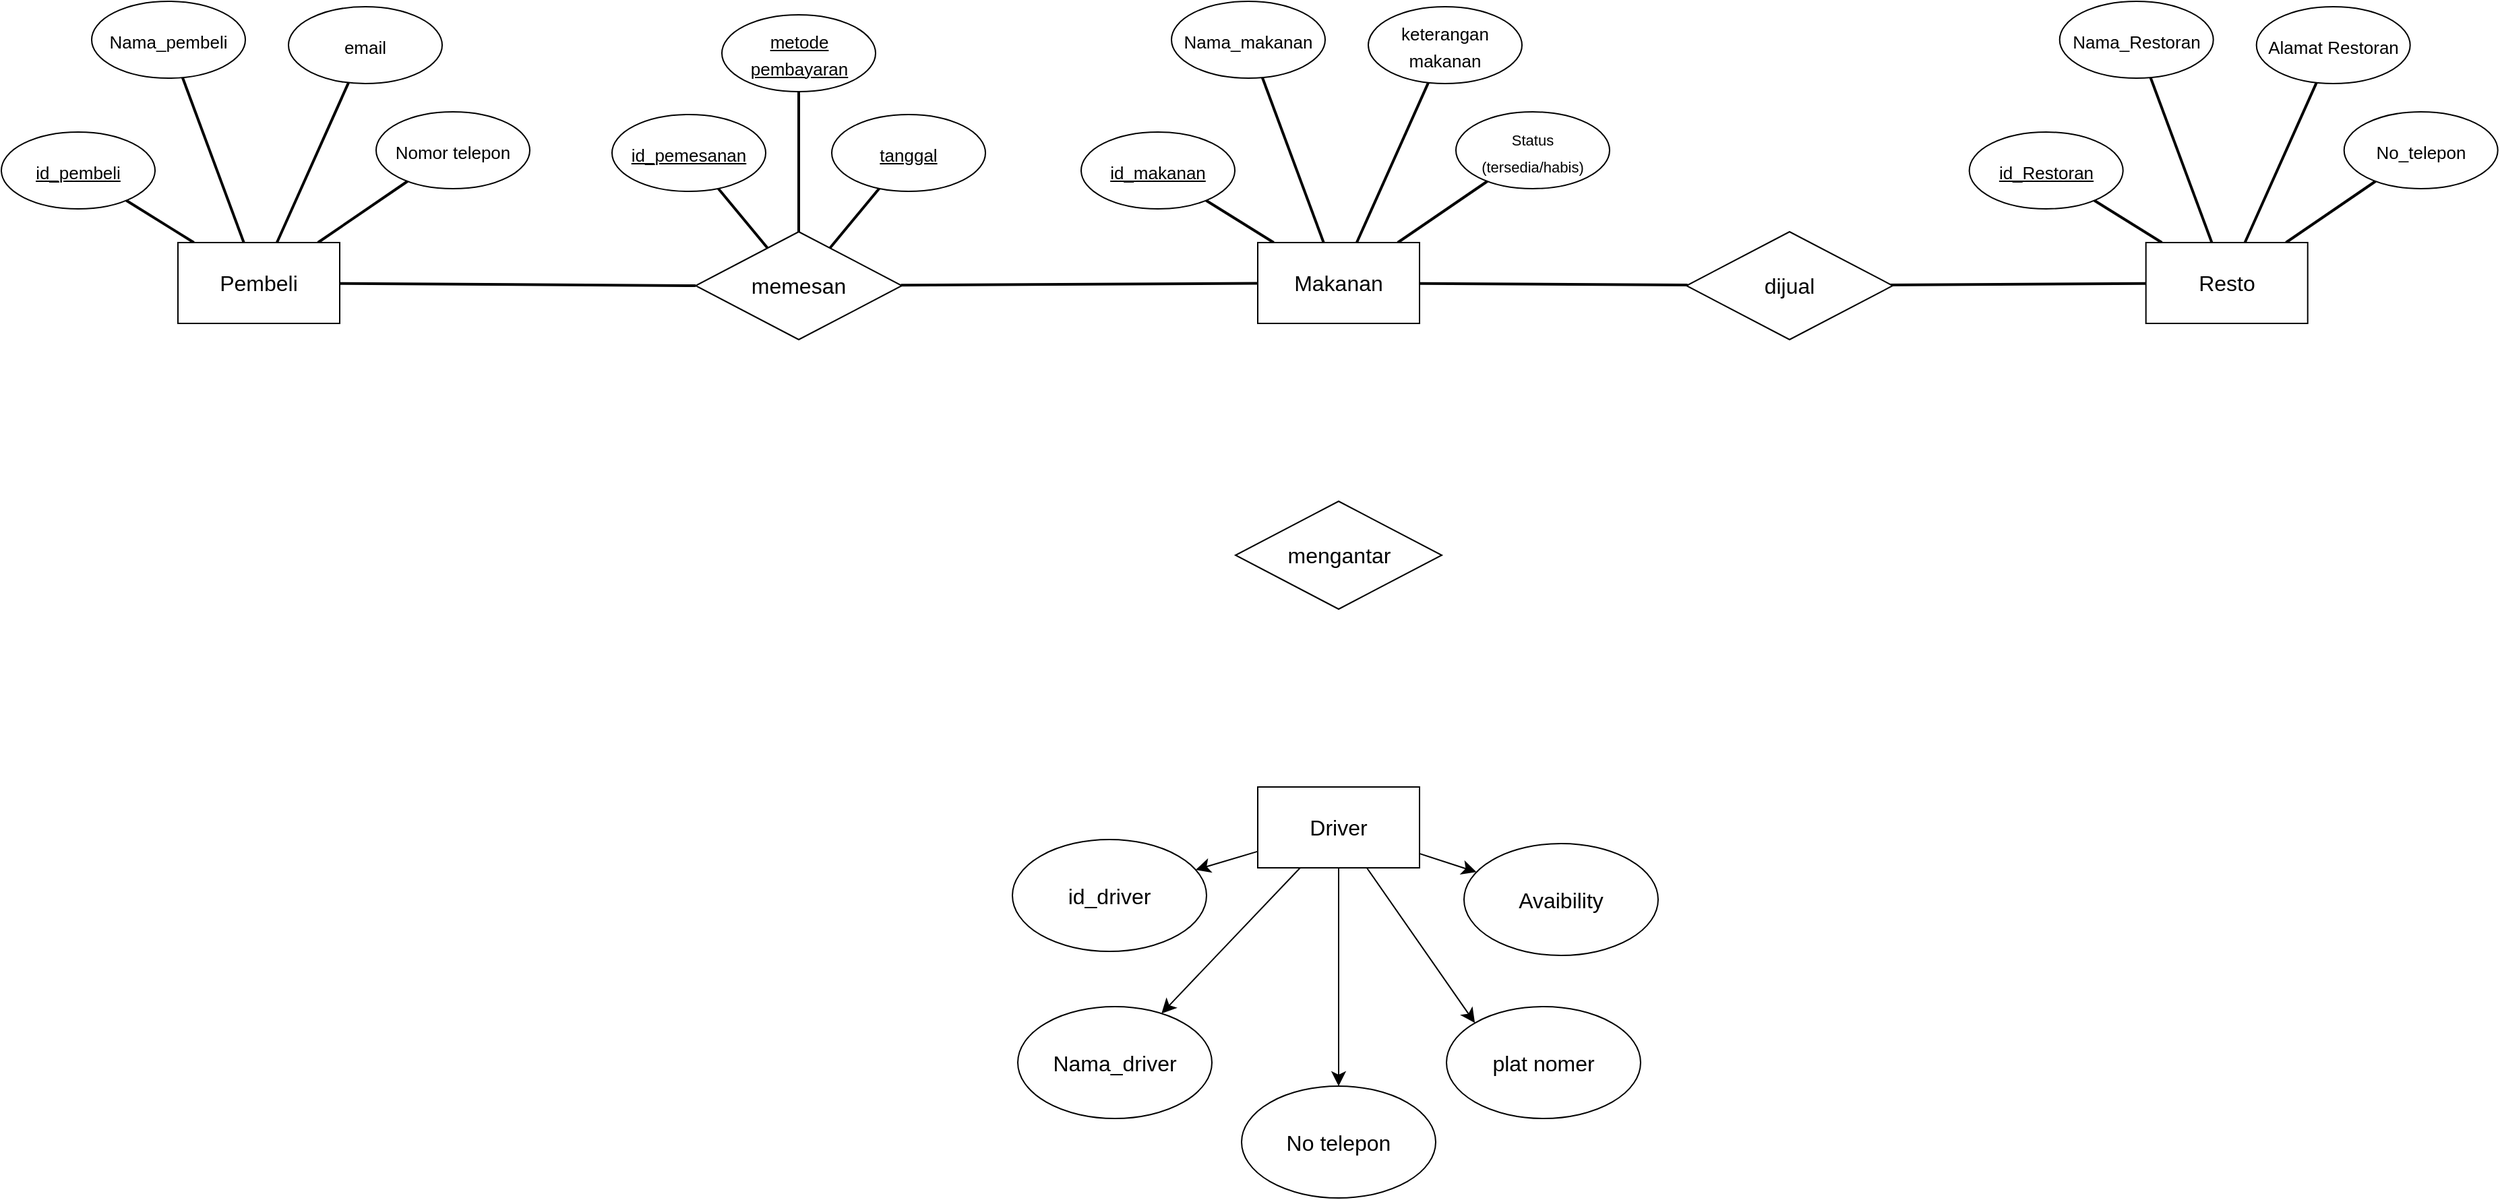 <mxfile version="21.0.6" type="github">
  <diagram name="Page-1" id="kpE2Phg5UG2O1yojQXth">
    <mxGraphModel dx="1534" dy="670" grid="0" gridSize="10" guides="1" tooltips="1" connect="1" arrows="1" fold="1" page="0" pageScale="1" pageWidth="850" pageHeight="1100" math="0" shadow="0">
      <root>
        <mxCell id="0" />
        <mxCell id="1" parent="0" />
        <mxCell id="WbsWjwDJcjXZ_kDhLRrN-7" style="edgeStyle=none;curved=1;rounded=0;orthogonalLoop=1;jettySize=auto;html=1;fontSize=12;endArrow=none;endFill=0;strokeWidth=2;" edge="1" parent="1" source="WbsWjwDJcjXZ_kDhLRrN-2" target="WbsWjwDJcjXZ_kDhLRrN-4">
          <mxGeometry relative="1" as="geometry" />
        </mxCell>
        <mxCell id="WbsWjwDJcjXZ_kDhLRrN-8" style="edgeStyle=none;curved=1;rounded=0;orthogonalLoop=1;jettySize=auto;html=1;fontSize=12;startSize=8;endSize=8;strokeWidth=2;endArrow=none;endFill=0;" edge="1" parent="1" source="WbsWjwDJcjXZ_kDhLRrN-2" target="WbsWjwDJcjXZ_kDhLRrN-3">
          <mxGeometry relative="1" as="geometry" />
        </mxCell>
        <mxCell id="WbsWjwDJcjXZ_kDhLRrN-9" style="edgeStyle=none;curved=1;rounded=0;orthogonalLoop=1;jettySize=auto;html=1;fontSize=12;startSize=8;endSize=8;endArrow=none;endFill=0;strokeWidth=2;" edge="1" parent="1" source="WbsWjwDJcjXZ_kDhLRrN-2" target="WbsWjwDJcjXZ_kDhLRrN-6">
          <mxGeometry relative="1" as="geometry" />
        </mxCell>
        <mxCell id="WbsWjwDJcjXZ_kDhLRrN-12" style="edgeStyle=none;curved=1;rounded=0;orthogonalLoop=1;jettySize=auto;html=1;fontSize=12;startSize=8;endSize=8;strokeWidth=2;endArrow=none;endFill=0;" edge="1" parent="1" source="WbsWjwDJcjXZ_kDhLRrN-2" target="WbsWjwDJcjXZ_kDhLRrN-5">
          <mxGeometry relative="1" as="geometry" />
        </mxCell>
        <mxCell id="WbsWjwDJcjXZ_kDhLRrN-54" style="edgeStyle=none;curved=1;rounded=0;orthogonalLoop=1;jettySize=auto;html=1;entryX=0;entryY=0.5;entryDx=0;entryDy=0;fontSize=12;startSize=8;endSize=8;endArrow=none;endFill=0;strokeWidth=2;" edge="1" parent="1" source="WbsWjwDJcjXZ_kDhLRrN-2" target="WbsWjwDJcjXZ_kDhLRrN-24">
          <mxGeometry relative="1" as="geometry" />
        </mxCell>
        <mxCell id="WbsWjwDJcjXZ_kDhLRrN-2" value="Pembeli" style="rounded=0;whiteSpace=wrap;html=1;fontSize=16;" vertex="1" parent="1">
          <mxGeometry x="46" y="259" width="120" height="60" as="geometry" />
        </mxCell>
        <mxCell id="WbsWjwDJcjXZ_kDhLRrN-3" value="&lt;font style=&quot;font-size: 13px;&quot;&gt;Nama_pembeli&lt;/font&gt;" style="ellipse;whiteSpace=wrap;html=1;fontSize=16;" vertex="1" parent="1">
          <mxGeometry x="-18" y="80" width="114" height="57" as="geometry" />
        </mxCell>
        <mxCell id="WbsWjwDJcjXZ_kDhLRrN-4" value="&lt;font style=&quot;font-size: 13px;&quot;&gt;&lt;u&gt;id_pembeli&lt;/u&gt;&lt;/font&gt;" style="ellipse;whiteSpace=wrap;html=1;fontSize=16;" vertex="1" parent="1">
          <mxGeometry x="-85" y="177" width="114" height="57" as="geometry" />
        </mxCell>
        <mxCell id="WbsWjwDJcjXZ_kDhLRrN-5" value="&lt;font style=&quot;font-size: 13px;&quot;&gt;Nomor telepon&lt;/font&gt;" style="ellipse;whiteSpace=wrap;html=1;fontSize=16;" vertex="1" parent="1">
          <mxGeometry x="193" y="162" width="114" height="57" as="geometry" />
        </mxCell>
        <mxCell id="WbsWjwDJcjXZ_kDhLRrN-6" value="&lt;font style=&quot;font-size: 13px;&quot;&gt;email&lt;/font&gt;" style="ellipse;whiteSpace=wrap;html=1;fontSize=16;" vertex="1" parent="1">
          <mxGeometry x="128" y="84" width="114" height="57" as="geometry" />
        </mxCell>
        <mxCell id="WbsWjwDJcjXZ_kDhLRrN-15" style="edgeStyle=none;curved=1;rounded=0;orthogonalLoop=1;jettySize=auto;html=1;fontSize=12;endArrow=none;endFill=0;strokeWidth=2;" edge="1" parent="1" source="WbsWjwDJcjXZ_kDhLRrN-19" target="WbsWjwDJcjXZ_kDhLRrN-21">
          <mxGeometry relative="1" as="geometry" />
        </mxCell>
        <mxCell id="WbsWjwDJcjXZ_kDhLRrN-16" style="edgeStyle=none;curved=1;rounded=0;orthogonalLoop=1;jettySize=auto;html=1;fontSize=12;startSize=8;endSize=8;strokeWidth=2;endArrow=none;endFill=0;" edge="1" parent="1" source="WbsWjwDJcjXZ_kDhLRrN-19" target="WbsWjwDJcjXZ_kDhLRrN-20">
          <mxGeometry relative="1" as="geometry" />
        </mxCell>
        <mxCell id="WbsWjwDJcjXZ_kDhLRrN-17" style="edgeStyle=none;curved=1;rounded=0;orthogonalLoop=1;jettySize=auto;html=1;fontSize=12;startSize=8;endSize=8;endArrow=none;endFill=0;strokeWidth=2;" edge="1" parent="1" source="WbsWjwDJcjXZ_kDhLRrN-19" target="WbsWjwDJcjXZ_kDhLRrN-23">
          <mxGeometry relative="1" as="geometry" />
        </mxCell>
        <mxCell id="WbsWjwDJcjXZ_kDhLRrN-18" style="edgeStyle=none;curved=1;rounded=0;orthogonalLoop=1;jettySize=auto;html=1;fontSize=12;startSize=8;endSize=8;strokeWidth=2;endArrow=none;endFill=0;" edge="1" parent="1" source="WbsWjwDJcjXZ_kDhLRrN-19" target="WbsWjwDJcjXZ_kDhLRrN-22">
          <mxGeometry relative="1" as="geometry" />
        </mxCell>
        <mxCell id="WbsWjwDJcjXZ_kDhLRrN-52" style="edgeStyle=none;curved=1;rounded=0;orthogonalLoop=1;jettySize=auto;html=1;fontSize=12;startSize=8;endSize=8;endArrow=none;endFill=0;strokeWidth=2;" edge="1" parent="1" source="WbsWjwDJcjXZ_kDhLRrN-19" target="WbsWjwDJcjXZ_kDhLRrN-48">
          <mxGeometry relative="1" as="geometry" />
        </mxCell>
        <mxCell id="WbsWjwDJcjXZ_kDhLRrN-19" value="Makanan" style="rounded=0;whiteSpace=wrap;html=1;fontSize=16;" vertex="1" parent="1">
          <mxGeometry x="847" y="259" width="120" height="60" as="geometry" />
        </mxCell>
        <mxCell id="WbsWjwDJcjXZ_kDhLRrN-20" value="&lt;font style=&quot;font-size: 13px;&quot;&gt;Nama_makanan&lt;/font&gt;" style="ellipse;whiteSpace=wrap;html=1;fontSize=16;" vertex="1" parent="1">
          <mxGeometry x="783" y="80" width="114" height="57" as="geometry" />
        </mxCell>
        <mxCell id="WbsWjwDJcjXZ_kDhLRrN-21" value="&lt;font style=&quot;font-size: 13px;&quot;&gt;&lt;u&gt;id_makanan&lt;/u&gt;&lt;/font&gt;" style="ellipse;whiteSpace=wrap;html=1;fontSize=16;" vertex="1" parent="1">
          <mxGeometry x="716" y="177" width="114" height="57" as="geometry" />
        </mxCell>
        <mxCell id="WbsWjwDJcjXZ_kDhLRrN-22" value="&lt;font style=&quot;font-size: 11px;&quot;&gt;Status &lt;br&gt;(tersedia/habis)&lt;/font&gt;" style="ellipse;whiteSpace=wrap;html=1;fontSize=16;" vertex="1" parent="1">
          <mxGeometry x="994" y="162" width="114" height="57" as="geometry" />
        </mxCell>
        <mxCell id="WbsWjwDJcjXZ_kDhLRrN-23" value="&lt;font style=&quot;font-size: 13px;&quot;&gt;keterangan makanan&lt;/font&gt;" style="ellipse;whiteSpace=wrap;html=1;fontSize=16;" vertex="1" parent="1">
          <mxGeometry x="929" y="84" width="114" height="57" as="geometry" />
        </mxCell>
        <mxCell id="WbsWjwDJcjXZ_kDhLRrN-42" style="edgeStyle=none;curved=1;rounded=0;orthogonalLoop=1;jettySize=auto;html=1;fontSize=12;startSize=8;endSize=8;strokeWidth=2;endArrow=none;endFill=0;" edge="1" parent="1" source="WbsWjwDJcjXZ_kDhLRrN-24" target="WbsWjwDJcjXZ_kDhLRrN-25">
          <mxGeometry relative="1" as="geometry" />
        </mxCell>
        <mxCell id="WbsWjwDJcjXZ_kDhLRrN-43" style="edgeStyle=none;curved=1;rounded=0;orthogonalLoop=1;jettySize=auto;html=1;fontSize=12;startSize=8;endSize=8;strokeWidth=2;endArrow=none;endFill=0;" edge="1" parent="1" source="WbsWjwDJcjXZ_kDhLRrN-24" target="WbsWjwDJcjXZ_kDhLRrN-27">
          <mxGeometry relative="1" as="geometry" />
        </mxCell>
        <mxCell id="WbsWjwDJcjXZ_kDhLRrN-44" style="edgeStyle=none;curved=1;rounded=0;orthogonalLoop=1;jettySize=auto;html=1;fontSize=12;startSize=8;endSize=8;strokeWidth=2;endArrow=none;endFill=0;" edge="1" parent="1" source="WbsWjwDJcjXZ_kDhLRrN-24" target="WbsWjwDJcjXZ_kDhLRrN-26">
          <mxGeometry relative="1" as="geometry" />
        </mxCell>
        <mxCell id="WbsWjwDJcjXZ_kDhLRrN-55" style="edgeStyle=none;curved=1;rounded=0;orthogonalLoop=1;jettySize=auto;html=1;fontSize=12;startSize=8;endSize=8;endArrow=none;endFill=0;strokeWidth=2;" edge="1" parent="1" source="WbsWjwDJcjXZ_kDhLRrN-24" target="WbsWjwDJcjXZ_kDhLRrN-19">
          <mxGeometry relative="1" as="geometry" />
        </mxCell>
        <mxCell id="WbsWjwDJcjXZ_kDhLRrN-24" value="memesan" style="rhombus;whiteSpace=wrap;html=1;fontSize=16;" vertex="1" parent="1">
          <mxGeometry x="430" y="251" width="153" height="80" as="geometry" />
        </mxCell>
        <mxCell id="WbsWjwDJcjXZ_kDhLRrN-25" value="&lt;font style=&quot;font-size: 13px;&quot;&gt;&lt;u&gt;id_pemesanan&lt;/u&gt;&lt;/font&gt;" style="ellipse;whiteSpace=wrap;html=1;fontSize=16;" vertex="1" parent="1">
          <mxGeometry x="368" y="164" width="114" height="57" as="geometry" />
        </mxCell>
        <mxCell id="WbsWjwDJcjXZ_kDhLRrN-26" value="&lt;font style=&quot;font-size: 13px;&quot;&gt;&lt;u&gt;tanggal&lt;/u&gt;&lt;/font&gt;" style="ellipse;whiteSpace=wrap;html=1;fontSize=16;" vertex="1" parent="1">
          <mxGeometry x="531" y="164" width="114" height="57" as="geometry" />
        </mxCell>
        <mxCell id="WbsWjwDJcjXZ_kDhLRrN-27" value="&lt;font style=&quot;font-size: 13px;&quot;&gt;&lt;u&gt;metode pembayaran&lt;/u&gt;&lt;/font&gt;" style="ellipse;whiteSpace=wrap;html=1;fontSize=16;" vertex="1" parent="1">
          <mxGeometry x="449.5" y="90" width="114" height="57" as="geometry" />
        </mxCell>
        <mxCell id="WbsWjwDJcjXZ_kDhLRrN-29" style="edgeStyle=none;curved=1;rounded=0;orthogonalLoop=1;jettySize=auto;html=1;fontSize=12;endArrow=none;endFill=0;strokeWidth=2;" edge="1" parent="1" source="WbsWjwDJcjXZ_kDhLRrN-33" target="WbsWjwDJcjXZ_kDhLRrN-35">
          <mxGeometry relative="1" as="geometry" />
        </mxCell>
        <mxCell id="WbsWjwDJcjXZ_kDhLRrN-30" style="edgeStyle=none;curved=1;rounded=0;orthogonalLoop=1;jettySize=auto;html=1;fontSize=12;startSize=8;endSize=8;strokeWidth=2;endArrow=none;endFill=0;" edge="1" parent="1" source="WbsWjwDJcjXZ_kDhLRrN-33" target="WbsWjwDJcjXZ_kDhLRrN-34">
          <mxGeometry relative="1" as="geometry" />
        </mxCell>
        <mxCell id="WbsWjwDJcjXZ_kDhLRrN-31" style="edgeStyle=none;curved=1;rounded=0;orthogonalLoop=1;jettySize=auto;html=1;fontSize=12;startSize=8;endSize=8;endArrow=none;endFill=0;strokeWidth=2;" edge="1" parent="1" source="WbsWjwDJcjXZ_kDhLRrN-33" target="WbsWjwDJcjXZ_kDhLRrN-37">
          <mxGeometry relative="1" as="geometry" />
        </mxCell>
        <mxCell id="WbsWjwDJcjXZ_kDhLRrN-32" style="edgeStyle=none;curved=1;rounded=0;orthogonalLoop=1;jettySize=auto;html=1;fontSize=12;startSize=8;endSize=8;strokeWidth=2;endArrow=none;endFill=0;" edge="1" parent="1" source="WbsWjwDJcjXZ_kDhLRrN-33" target="WbsWjwDJcjXZ_kDhLRrN-36">
          <mxGeometry relative="1" as="geometry" />
        </mxCell>
        <mxCell id="WbsWjwDJcjXZ_kDhLRrN-33" value="Resto" style="rounded=0;whiteSpace=wrap;html=1;fontSize=16;" vertex="1" parent="1">
          <mxGeometry x="1505.85" y="259" width="120" height="60" as="geometry" />
        </mxCell>
        <mxCell id="WbsWjwDJcjXZ_kDhLRrN-34" value="&lt;font style=&quot;font-size: 13px;&quot;&gt;Nama_Restoran&lt;/font&gt;" style="ellipse;whiteSpace=wrap;html=1;fontSize=16;" vertex="1" parent="1">
          <mxGeometry x="1441.85" y="80" width="114" height="57" as="geometry" />
        </mxCell>
        <mxCell id="WbsWjwDJcjXZ_kDhLRrN-35" value="&lt;font style=&quot;font-size: 13px;&quot;&gt;&lt;u&gt;id_Restoran&lt;/u&gt;&lt;/font&gt;" style="ellipse;whiteSpace=wrap;html=1;fontSize=16;" vertex="1" parent="1">
          <mxGeometry x="1374.85" y="177" width="114" height="57" as="geometry" />
        </mxCell>
        <mxCell id="WbsWjwDJcjXZ_kDhLRrN-36" value="&lt;font style=&quot;font-size: 13px;&quot;&gt;No_telepon&lt;/font&gt;" style="ellipse;whiteSpace=wrap;html=1;fontSize=16;" vertex="1" parent="1">
          <mxGeometry x="1652.85" y="162" width="114" height="57" as="geometry" />
        </mxCell>
        <mxCell id="WbsWjwDJcjXZ_kDhLRrN-37" value="&lt;font style=&quot;font-size: 13px;&quot;&gt;Alamat Restoran&lt;/font&gt;" style="ellipse;whiteSpace=wrap;html=1;fontSize=16;" vertex="1" parent="1">
          <mxGeometry x="1587.85" y="84" width="114" height="57" as="geometry" />
        </mxCell>
        <mxCell id="WbsWjwDJcjXZ_kDhLRrN-53" style="edgeStyle=none;curved=1;rounded=0;orthogonalLoop=1;jettySize=auto;html=1;fontSize=12;startSize=8;endSize=8;endArrow=none;endFill=0;strokeWidth=2;" edge="1" parent="1" target="WbsWjwDJcjXZ_kDhLRrN-33">
          <mxGeometry relative="1" as="geometry">
            <mxPoint x="1301.0" y="290.556" as="sourcePoint" />
          </mxGeometry>
        </mxCell>
        <mxCell id="WbsWjwDJcjXZ_kDhLRrN-48" value="dijual" style="rhombus;whiteSpace=wrap;html=1;fontSize=16;" vertex="1" parent="1">
          <mxGeometry x="1165" y="251" width="153" height="80" as="geometry" />
        </mxCell>
        <mxCell id="WbsWjwDJcjXZ_kDhLRrN-63" style="edgeStyle=none;curved=1;rounded=0;orthogonalLoop=1;jettySize=auto;html=1;fontSize=12;startSize=8;endSize=8;" edge="1" parent="1" source="WbsWjwDJcjXZ_kDhLRrN-56" target="WbsWjwDJcjXZ_kDhLRrN-58">
          <mxGeometry relative="1" as="geometry" />
        </mxCell>
        <mxCell id="WbsWjwDJcjXZ_kDhLRrN-64" style="edgeStyle=none;curved=1;rounded=0;orthogonalLoop=1;jettySize=auto;html=1;fontSize=12;startSize=8;endSize=8;" edge="1" parent="1" source="WbsWjwDJcjXZ_kDhLRrN-56" target="WbsWjwDJcjXZ_kDhLRrN-59">
          <mxGeometry relative="1" as="geometry" />
        </mxCell>
        <mxCell id="WbsWjwDJcjXZ_kDhLRrN-65" style="edgeStyle=none;curved=1;rounded=0;orthogonalLoop=1;jettySize=auto;html=1;entryX=0.5;entryY=0;entryDx=0;entryDy=0;fontSize=12;startSize=8;endSize=8;" edge="1" parent="1" source="WbsWjwDJcjXZ_kDhLRrN-56" target="WbsWjwDJcjXZ_kDhLRrN-60">
          <mxGeometry relative="1" as="geometry" />
        </mxCell>
        <mxCell id="WbsWjwDJcjXZ_kDhLRrN-66" style="edgeStyle=none;curved=1;rounded=0;orthogonalLoop=1;jettySize=auto;html=1;entryX=0;entryY=0;entryDx=0;entryDy=0;fontSize=12;startSize=8;endSize=8;" edge="1" parent="1" source="WbsWjwDJcjXZ_kDhLRrN-56" target="WbsWjwDJcjXZ_kDhLRrN-61">
          <mxGeometry relative="1" as="geometry" />
        </mxCell>
        <mxCell id="WbsWjwDJcjXZ_kDhLRrN-67" style="edgeStyle=none;curved=1;rounded=0;orthogonalLoop=1;jettySize=auto;html=1;fontSize=12;startSize=8;endSize=8;" edge="1" parent="1" source="WbsWjwDJcjXZ_kDhLRrN-56" target="WbsWjwDJcjXZ_kDhLRrN-62">
          <mxGeometry relative="1" as="geometry" />
        </mxCell>
        <mxCell id="WbsWjwDJcjXZ_kDhLRrN-56" value="Driver" style="rounded=0;whiteSpace=wrap;html=1;fontSize=16;" vertex="1" parent="1">
          <mxGeometry x="847" y="663" width="120" height="60" as="geometry" />
        </mxCell>
        <mxCell id="WbsWjwDJcjXZ_kDhLRrN-57" value="mengantar" style="rhombus;whiteSpace=wrap;html=1;fontSize=16;" vertex="1" parent="1">
          <mxGeometry x="830.5" y="451" width="153" height="80" as="geometry" />
        </mxCell>
        <mxCell id="WbsWjwDJcjXZ_kDhLRrN-58" value="id_driver" style="ellipse;whiteSpace=wrap;html=1;fontSize=16;" vertex="1" parent="1">
          <mxGeometry x="665" y="702" width="144" height="83" as="geometry" />
        </mxCell>
        <mxCell id="WbsWjwDJcjXZ_kDhLRrN-59" value="Nama_driver" style="ellipse;whiteSpace=wrap;html=1;fontSize=16;" vertex="1" parent="1">
          <mxGeometry x="669" y="826" width="144" height="83" as="geometry" />
        </mxCell>
        <mxCell id="WbsWjwDJcjXZ_kDhLRrN-60" value="No telepon" style="ellipse;whiteSpace=wrap;html=1;fontSize=16;" vertex="1" parent="1">
          <mxGeometry x="835" y="885" width="144" height="83" as="geometry" />
        </mxCell>
        <mxCell id="WbsWjwDJcjXZ_kDhLRrN-61" value="plat nomer" style="ellipse;whiteSpace=wrap;html=1;fontSize=16;" vertex="1" parent="1">
          <mxGeometry x="987" y="826" width="144" height="83" as="geometry" />
        </mxCell>
        <mxCell id="WbsWjwDJcjXZ_kDhLRrN-62" value="Avaibility" style="ellipse;whiteSpace=wrap;html=1;fontSize=16;" vertex="1" parent="1">
          <mxGeometry x="1000" y="705" width="144" height="83" as="geometry" />
        </mxCell>
      </root>
    </mxGraphModel>
  </diagram>
</mxfile>
